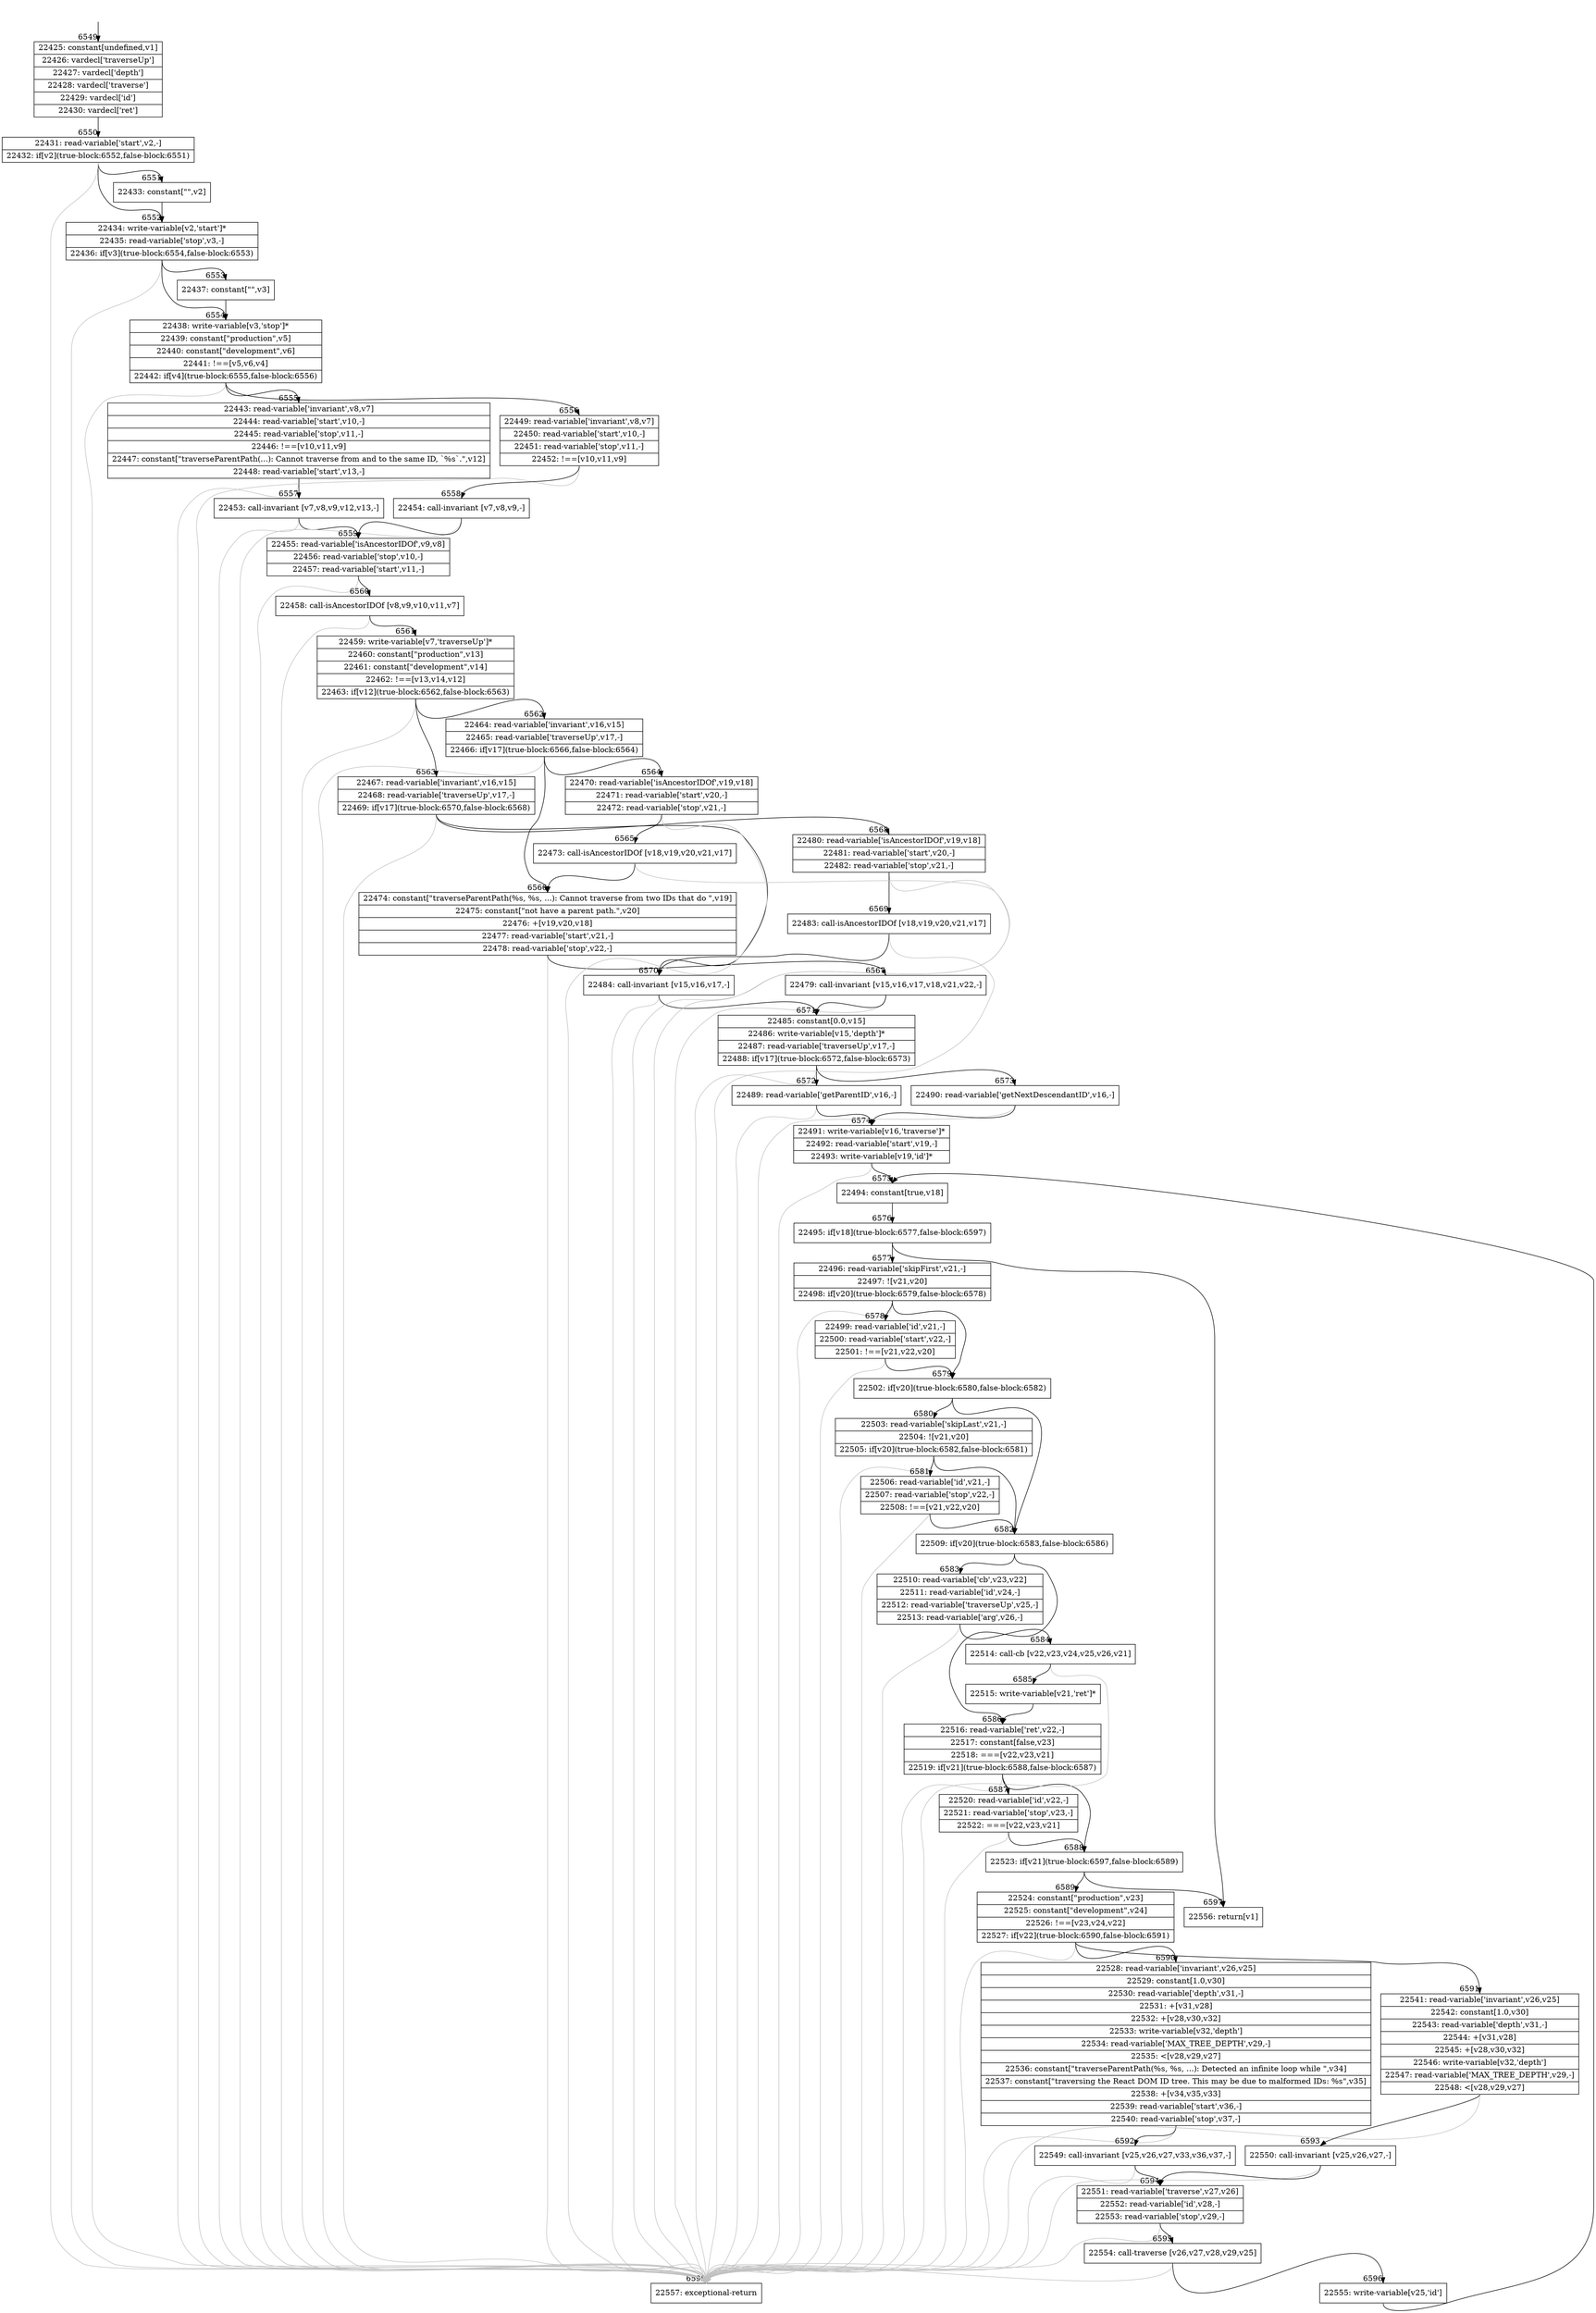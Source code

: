 digraph {
rankdir="TD"
BB_entry450[shape=none,label=""];
BB_entry450 -> BB6549 [tailport=s, headport=n, headlabel="    6549"]
BB6549 [shape=record label="{22425: constant[undefined,v1]|22426: vardecl['traverseUp']|22427: vardecl['depth']|22428: vardecl['traverse']|22429: vardecl['id']|22430: vardecl['ret']}" ] 
BB6549 -> BB6550 [tailport=s, headport=n, headlabel="      6550"]
BB6550 [shape=record label="{22431: read-variable['start',v2,-]|22432: if[v2](true-block:6552,false-block:6551)}" ] 
BB6550 -> BB6552 [tailport=s, headport=n, headlabel="      6552"]
BB6550 -> BB6551 [tailport=s, headport=n, headlabel="      6551"]
BB6550 -> BB6598 [tailport=s, headport=n, color=gray, headlabel="      6598"]
BB6551 [shape=record label="{22433: constant[\"\",v2]}" ] 
BB6551 -> BB6552 [tailport=s, headport=n]
BB6552 [shape=record label="{22434: write-variable[v2,'start']*|22435: read-variable['stop',v3,-]|22436: if[v3](true-block:6554,false-block:6553)}" ] 
BB6552 -> BB6554 [tailport=s, headport=n, headlabel="      6554"]
BB6552 -> BB6553 [tailport=s, headport=n, headlabel="      6553"]
BB6552 -> BB6598 [tailport=s, headport=n, color=gray]
BB6553 [shape=record label="{22437: constant[\"\",v3]}" ] 
BB6553 -> BB6554 [tailport=s, headport=n]
BB6554 [shape=record label="{22438: write-variable[v3,'stop']*|22439: constant[\"production\",v5]|22440: constant[\"development\",v6]|22441: !==[v5,v6,v4]|22442: if[v4](true-block:6555,false-block:6556)}" ] 
BB6554 -> BB6555 [tailport=s, headport=n, headlabel="      6555"]
BB6554 -> BB6556 [tailport=s, headport=n, headlabel="      6556"]
BB6554 -> BB6598 [tailport=s, headport=n, color=gray]
BB6555 [shape=record label="{22443: read-variable['invariant',v8,v7]|22444: read-variable['start',v10,-]|22445: read-variable['stop',v11,-]|22446: !==[v10,v11,v9]|22447: constant[\"traverseParentPath(...): Cannot traverse from and to the same ID, `%s`.\",v12]|22448: read-variable['start',v13,-]}" ] 
BB6555 -> BB6557 [tailport=s, headport=n, headlabel="      6557"]
BB6555 -> BB6598 [tailport=s, headport=n, color=gray]
BB6556 [shape=record label="{22449: read-variable['invariant',v8,v7]|22450: read-variable['start',v10,-]|22451: read-variable['stop',v11,-]|22452: !==[v10,v11,v9]}" ] 
BB6556 -> BB6558 [tailport=s, headport=n, headlabel="      6558"]
BB6556 -> BB6598 [tailport=s, headport=n, color=gray]
BB6557 [shape=record label="{22453: call-invariant [v7,v8,v9,v12,v13,-]}" ] 
BB6557 -> BB6559 [tailport=s, headport=n, headlabel="      6559"]
BB6557 -> BB6598 [tailport=s, headport=n, color=gray]
BB6558 [shape=record label="{22454: call-invariant [v7,v8,v9,-]}" ] 
BB6558 -> BB6559 [tailport=s, headport=n]
BB6558 -> BB6598 [tailport=s, headport=n, color=gray]
BB6559 [shape=record label="{22455: read-variable['isAncestorIDOf',v9,v8]|22456: read-variable['stop',v10,-]|22457: read-variable['start',v11,-]}" ] 
BB6559 -> BB6560 [tailport=s, headport=n, headlabel="      6560"]
BB6559 -> BB6598 [tailport=s, headport=n, color=gray]
BB6560 [shape=record label="{22458: call-isAncestorIDOf [v8,v9,v10,v11,v7]}" ] 
BB6560 -> BB6561 [tailport=s, headport=n, headlabel="      6561"]
BB6560 -> BB6598 [tailport=s, headport=n, color=gray]
BB6561 [shape=record label="{22459: write-variable[v7,'traverseUp']*|22460: constant[\"production\",v13]|22461: constant[\"development\",v14]|22462: !==[v13,v14,v12]|22463: if[v12](true-block:6562,false-block:6563)}" ] 
BB6561 -> BB6562 [tailport=s, headport=n, headlabel="      6562"]
BB6561 -> BB6563 [tailport=s, headport=n, headlabel="      6563"]
BB6561 -> BB6598 [tailport=s, headport=n, color=gray]
BB6562 [shape=record label="{22464: read-variable['invariant',v16,v15]|22465: read-variable['traverseUp',v17,-]|22466: if[v17](true-block:6566,false-block:6564)}" ] 
BB6562 -> BB6566 [tailport=s, headport=n, headlabel="      6566"]
BB6562 -> BB6564 [tailport=s, headport=n, headlabel="      6564"]
BB6562 -> BB6598 [tailport=s, headport=n, color=gray]
BB6563 [shape=record label="{22467: read-variable['invariant',v16,v15]|22468: read-variable['traverseUp',v17,-]|22469: if[v17](true-block:6570,false-block:6568)}" ] 
BB6563 -> BB6570 [tailport=s, headport=n, headlabel="      6570"]
BB6563 -> BB6568 [tailport=s, headport=n, headlabel="      6568"]
BB6563 -> BB6598 [tailport=s, headport=n, color=gray]
BB6564 [shape=record label="{22470: read-variable['isAncestorIDOf',v19,v18]|22471: read-variable['start',v20,-]|22472: read-variable['stop',v21,-]}" ] 
BB6564 -> BB6565 [tailport=s, headport=n, headlabel="      6565"]
BB6564 -> BB6598 [tailport=s, headport=n, color=gray]
BB6565 [shape=record label="{22473: call-isAncestorIDOf [v18,v19,v20,v21,v17]}" ] 
BB6565 -> BB6566 [tailport=s, headport=n]
BB6565 -> BB6598 [tailport=s, headport=n, color=gray]
BB6566 [shape=record label="{22474: constant[\"traverseParentPath(%s, %s, ...): Cannot traverse from two IDs that do \",v19]|22475: constant[\"not have a parent path.\",v20]|22476: +[v19,v20,v18]|22477: read-variable['start',v21,-]|22478: read-variable['stop',v22,-]}" ] 
BB6566 -> BB6567 [tailport=s, headport=n, headlabel="      6567"]
BB6566 -> BB6598 [tailport=s, headport=n, color=gray]
BB6567 [shape=record label="{22479: call-invariant [v15,v16,v17,v18,v21,v22,-]}" ] 
BB6567 -> BB6571 [tailport=s, headport=n, headlabel="      6571"]
BB6567 -> BB6598 [tailport=s, headport=n, color=gray]
BB6568 [shape=record label="{22480: read-variable['isAncestorIDOf',v19,v18]|22481: read-variable['start',v20,-]|22482: read-variable['stop',v21,-]}" ] 
BB6568 -> BB6569 [tailport=s, headport=n, headlabel="      6569"]
BB6568 -> BB6598 [tailport=s, headport=n, color=gray]
BB6569 [shape=record label="{22483: call-isAncestorIDOf [v18,v19,v20,v21,v17]}" ] 
BB6569 -> BB6570 [tailport=s, headport=n]
BB6569 -> BB6598 [tailport=s, headport=n, color=gray]
BB6570 [shape=record label="{22484: call-invariant [v15,v16,v17,-]}" ] 
BB6570 -> BB6571 [tailport=s, headport=n]
BB6570 -> BB6598 [tailport=s, headport=n, color=gray]
BB6571 [shape=record label="{22485: constant[0.0,v15]|22486: write-variable[v15,'depth']*|22487: read-variable['traverseUp',v17,-]|22488: if[v17](true-block:6572,false-block:6573)}" ] 
BB6571 -> BB6572 [tailport=s, headport=n, headlabel="      6572"]
BB6571 -> BB6573 [tailport=s, headport=n, headlabel="      6573"]
BB6571 -> BB6598 [tailport=s, headport=n, color=gray]
BB6572 [shape=record label="{22489: read-variable['getParentID',v16,-]}" ] 
BB6572 -> BB6574 [tailport=s, headport=n, headlabel="      6574"]
BB6572 -> BB6598 [tailport=s, headport=n, color=gray]
BB6573 [shape=record label="{22490: read-variable['getNextDescendantID',v16,-]}" ] 
BB6573 -> BB6574 [tailport=s, headport=n]
BB6573 -> BB6598 [tailport=s, headport=n, color=gray]
BB6574 [shape=record label="{22491: write-variable[v16,'traverse']*|22492: read-variable['start',v19,-]|22493: write-variable[v19,'id']*}" ] 
BB6574 -> BB6575 [tailport=s, headport=n, headlabel="      6575"]
BB6574 -> BB6598 [tailport=s, headport=n, color=gray]
BB6575 [shape=record label="{22494: constant[true,v18]}" ] 
BB6575 -> BB6576 [tailport=s, headport=n, headlabel="      6576"]
BB6576 [shape=record label="{22495: if[v18](true-block:6577,false-block:6597)}" ] 
BB6576 -> BB6577 [tailport=s, headport=n, headlabel="      6577"]
BB6576 -> BB6597 [tailport=s, headport=n, headlabel="      6597"]
BB6577 [shape=record label="{22496: read-variable['skipFirst',v21,-]|22497: ![v21,v20]|22498: if[v20](true-block:6579,false-block:6578)}" ] 
BB6577 -> BB6579 [tailport=s, headport=n, headlabel="      6579"]
BB6577 -> BB6578 [tailport=s, headport=n, headlabel="      6578"]
BB6577 -> BB6598 [tailport=s, headport=n, color=gray]
BB6578 [shape=record label="{22499: read-variable['id',v21,-]|22500: read-variable['start',v22,-]|22501: !==[v21,v22,v20]}" ] 
BB6578 -> BB6579 [tailport=s, headport=n]
BB6578 -> BB6598 [tailport=s, headport=n, color=gray]
BB6579 [shape=record label="{22502: if[v20](true-block:6580,false-block:6582)}" ] 
BB6579 -> BB6582 [tailport=s, headport=n, headlabel="      6582"]
BB6579 -> BB6580 [tailport=s, headport=n, headlabel="      6580"]
BB6580 [shape=record label="{22503: read-variable['skipLast',v21,-]|22504: ![v21,v20]|22505: if[v20](true-block:6582,false-block:6581)}" ] 
BB6580 -> BB6582 [tailport=s, headport=n]
BB6580 -> BB6581 [tailport=s, headport=n, headlabel="      6581"]
BB6580 -> BB6598 [tailport=s, headport=n, color=gray]
BB6581 [shape=record label="{22506: read-variable['id',v21,-]|22507: read-variable['stop',v22,-]|22508: !==[v21,v22,v20]}" ] 
BB6581 -> BB6582 [tailport=s, headport=n]
BB6581 -> BB6598 [tailport=s, headport=n, color=gray]
BB6582 [shape=record label="{22509: if[v20](true-block:6583,false-block:6586)}" ] 
BB6582 -> BB6583 [tailport=s, headport=n, headlabel="      6583"]
BB6582 -> BB6586 [tailport=s, headport=n, headlabel="      6586"]
BB6583 [shape=record label="{22510: read-variable['cb',v23,v22]|22511: read-variable['id',v24,-]|22512: read-variable['traverseUp',v25,-]|22513: read-variable['arg',v26,-]}" ] 
BB6583 -> BB6584 [tailport=s, headport=n, headlabel="      6584"]
BB6583 -> BB6598 [tailport=s, headport=n, color=gray]
BB6584 [shape=record label="{22514: call-cb [v22,v23,v24,v25,v26,v21]}" ] 
BB6584 -> BB6585 [tailport=s, headport=n, headlabel="      6585"]
BB6584 -> BB6598 [tailport=s, headport=n, color=gray]
BB6585 [shape=record label="{22515: write-variable[v21,'ret']*}" ] 
BB6585 -> BB6586 [tailport=s, headport=n]
BB6586 [shape=record label="{22516: read-variable['ret',v22,-]|22517: constant[false,v23]|22518: ===[v22,v23,v21]|22519: if[v21](true-block:6588,false-block:6587)}" ] 
BB6586 -> BB6588 [tailport=s, headport=n, headlabel="      6588"]
BB6586 -> BB6587 [tailport=s, headport=n, headlabel="      6587"]
BB6586 -> BB6598 [tailport=s, headport=n, color=gray]
BB6587 [shape=record label="{22520: read-variable['id',v22,-]|22521: read-variable['stop',v23,-]|22522: ===[v22,v23,v21]}" ] 
BB6587 -> BB6588 [tailport=s, headport=n]
BB6587 -> BB6598 [tailport=s, headport=n, color=gray]
BB6588 [shape=record label="{22523: if[v21](true-block:6597,false-block:6589)}" ] 
BB6588 -> BB6597 [tailport=s, headport=n]
BB6588 -> BB6589 [tailport=s, headport=n, headlabel="      6589"]
BB6589 [shape=record label="{22524: constant[\"production\",v23]|22525: constant[\"development\",v24]|22526: !==[v23,v24,v22]|22527: if[v22](true-block:6590,false-block:6591)}" ] 
BB6589 -> BB6590 [tailport=s, headport=n, headlabel="      6590"]
BB6589 -> BB6591 [tailport=s, headport=n, headlabel="      6591"]
BB6589 -> BB6598 [tailport=s, headport=n, color=gray]
BB6590 [shape=record label="{22528: read-variable['invariant',v26,v25]|22529: constant[1.0,v30]|22530: read-variable['depth',v31,-]|22531: +[v31,v28]|22532: +[v28,v30,v32]|22533: write-variable[v32,'depth']|22534: read-variable['MAX_TREE_DEPTH',v29,-]|22535: \<[v28,v29,v27]|22536: constant[\"traverseParentPath(%s, %s, ...): Detected an infinite loop while \",v34]|22537: constant[\"traversing the React DOM ID tree. This may be due to malformed IDs: %s\",v35]|22538: +[v34,v35,v33]|22539: read-variable['start',v36,-]|22540: read-variable['stop',v37,-]}" ] 
BB6590 -> BB6592 [tailport=s, headport=n, headlabel="      6592"]
BB6590 -> BB6598 [tailport=s, headport=n, color=gray]
BB6591 [shape=record label="{22541: read-variable['invariant',v26,v25]|22542: constant[1.0,v30]|22543: read-variable['depth',v31,-]|22544: +[v31,v28]|22545: +[v28,v30,v32]|22546: write-variable[v32,'depth']|22547: read-variable['MAX_TREE_DEPTH',v29,-]|22548: \<[v28,v29,v27]}" ] 
BB6591 -> BB6593 [tailport=s, headport=n, headlabel="      6593"]
BB6591 -> BB6598 [tailport=s, headport=n, color=gray]
BB6592 [shape=record label="{22549: call-invariant [v25,v26,v27,v33,v36,v37,-]}" ] 
BB6592 -> BB6594 [tailport=s, headport=n, headlabel="      6594"]
BB6592 -> BB6598 [tailport=s, headport=n, color=gray]
BB6593 [shape=record label="{22550: call-invariant [v25,v26,v27,-]}" ] 
BB6593 -> BB6594 [tailport=s, headport=n]
BB6593 -> BB6598 [tailport=s, headport=n, color=gray]
BB6594 [shape=record label="{22551: read-variable['traverse',v27,v26]|22552: read-variable['id',v28,-]|22553: read-variable['stop',v29,-]}" ] 
BB6594 -> BB6595 [tailport=s, headport=n, headlabel="      6595"]
BB6594 -> BB6598 [tailport=s, headport=n, color=gray]
BB6595 [shape=record label="{22554: call-traverse [v26,v27,v28,v29,v25]}" ] 
BB6595 -> BB6596 [tailport=s, headport=n, headlabel="      6596"]
BB6595 -> BB6598 [tailport=s, headport=n, color=gray]
BB6596 [shape=record label="{22555: write-variable[v25,'id']}" ] 
BB6596 -> BB6575 [tailport=s, headport=n]
BB6597 [shape=record label="{22556: return[v1]}" ] 
BB6598 [shape=record label="{22557: exceptional-return}" ] 
//#$~ 11480
}
